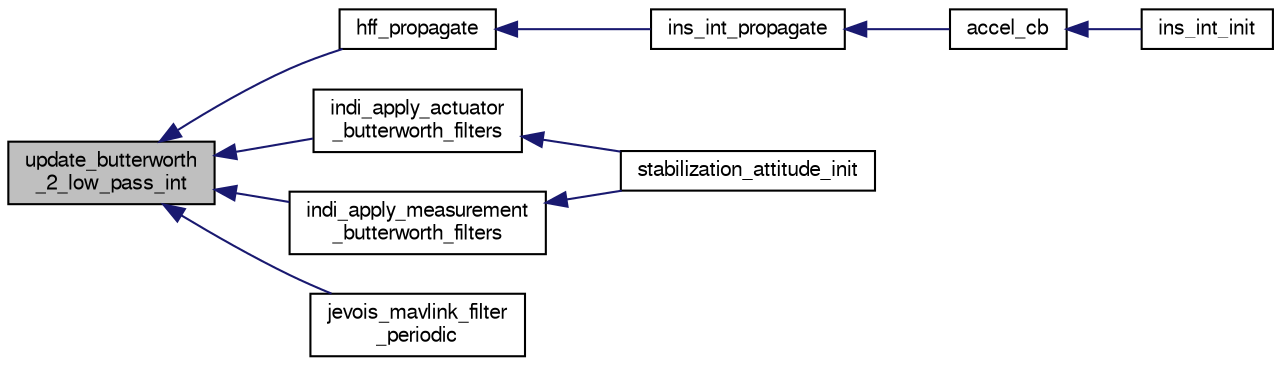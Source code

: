 digraph "update_butterworth_2_low_pass_int"
{
  edge [fontname="FreeSans",fontsize="10",labelfontname="FreeSans",labelfontsize="10"];
  node [fontname="FreeSans",fontsize="10",shape=record];
  rankdir="LR";
  Node1 [label="update_butterworth\l_2_low_pass_int",height=0.2,width=0.4,color="black", fillcolor="grey75", style="filled", fontcolor="black"];
  Node1 -> Node2 [dir="back",color="midnightblue",fontsize="10",style="solid",fontname="FreeSans"];
  Node2 [label="hff_propagate",height=0.2,width=0.4,color="black", fillcolor="white", style="filled",URL="$hf__float_8h.html#a9bdbdd8c70af4499734f76ebffbebd69"];
  Node2 -> Node3 [dir="back",color="midnightblue",fontsize="10",style="solid",fontname="FreeSans"];
  Node3 [label="ins_int_propagate",height=0.2,width=0.4,color="black", fillcolor="white", style="filled",URL="$ins__int_8h.html#a51c0c3198d953f37ad8340875e9f0c29"];
  Node3 -> Node4 [dir="back",color="midnightblue",fontsize="10",style="solid",fontname="FreeSans"];
  Node4 [label="accel_cb",height=0.2,width=0.4,color="black", fillcolor="white", style="filled",URL="$ins__int_8c.html#aacd6b1869f263f90a6f1fbe777a87793"];
  Node4 -> Node5 [dir="back",color="midnightblue",fontsize="10",style="solid",fontname="FreeSans"];
  Node5 [label="ins_int_init",height=0.2,width=0.4,color="black", fillcolor="white", style="filled",URL="$ins__int_8h.html#a6f47e4e65f9697a961c3bef79e9029e4"];
  Node1 -> Node6 [dir="back",color="midnightblue",fontsize="10",style="solid",fontname="FreeSans"];
  Node6 [label="indi_apply_actuator\l_butterworth_filters",height=0.2,width=0.4,color="black", fillcolor="white", style="filled",URL="$stabilization__attitude__heli__indi_8c.html#ac1d350fac06f013cacb64da2f19b5872"];
  Node6 -> Node7 [dir="back",color="midnightblue",fontsize="10",style="solid",fontname="FreeSans"];
  Node7 [label="stabilization_attitude_init",height=0.2,width=0.4,color="black", fillcolor="white", style="filled",URL="$stabilization__attitude__heli__indi_8c.html#a03d27593d891182c04fc5337766733d1",tooltip="stabilization_attitude_init "];
  Node1 -> Node8 [dir="back",color="midnightblue",fontsize="10",style="solid",fontname="FreeSans"];
  Node8 [label="indi_apply_measurement\l_butterworth_filters",height=0.2,width=0.4,color="black", fillcolor="white", style="filled",URL="$stabilization__attitude__heli__indi_8c.html#a1d42d4a015d3d6fbd25f90d22dcc4c26"];
  Node8 -> Node7 [dir="back",color="midnightblue",fontsize="10",style="solid",fontname="FreeSans"];
  Node1 -> Node9 [dir="back",color="midnightblue",fontsize="10",style="solid",fontname="FreeSans"];
  Node9 [label="jevois_mavlink_filter\l_periodic",height=0.2,width=0.4,color="black", fillcolor="white", style="filled",URL="$jevois__mavlink_8h.html#a5d772dc781ff5e41f8786995c09a7914"];
}
